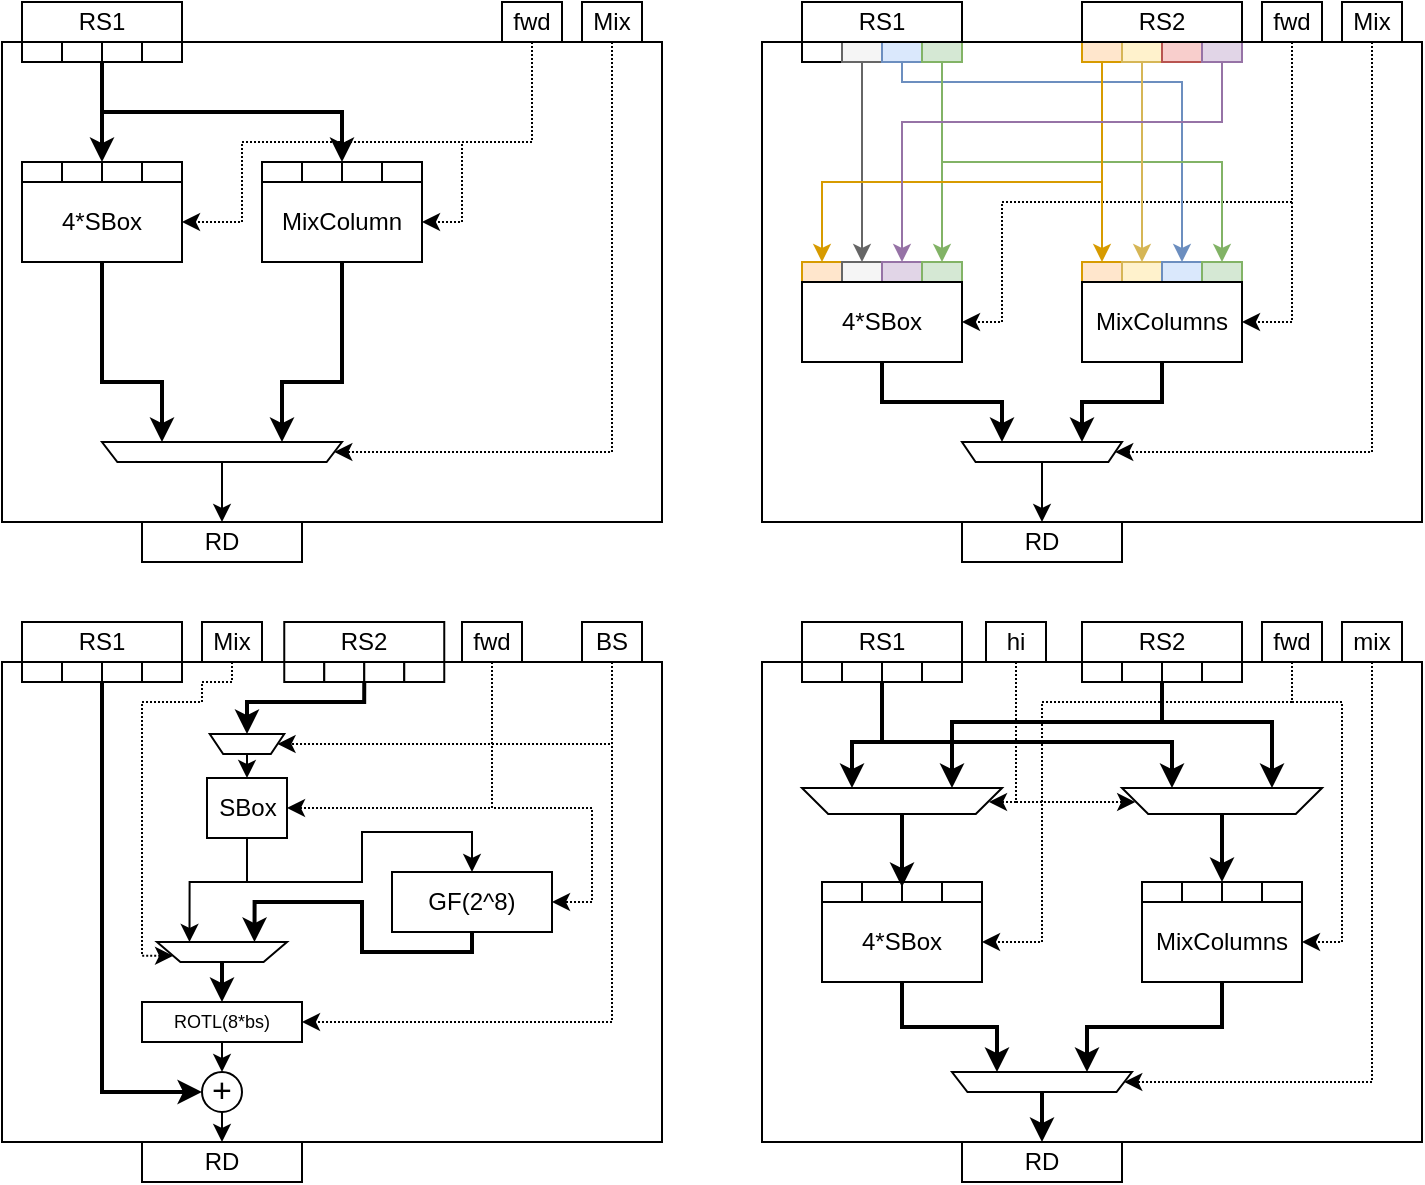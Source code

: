 <mxfile version="12.9.3" type="device"><diagram id="2LOwn9_GwKUbfvFdZo_f" name="Page-1"><mxGraphModel dx="1422" dy="852" grid="1" gridSize="10" guides="1" tooltips="1" connect="1" arrows="1" fold="1" page="1" pageScale="1" pageWidth="827" pageHeight="1169" math="0" shadow="0"><root><mxCell id="0"/><mxCell id="1" parent="0"/><mxCell id="owkgj-KpucpVlbqCWbQm-33" value="" style="rounded=0;whiteSpace=wrap;html=1;" parent="1" vertex="1"><mxGeometry x="400" y="30" width="330" height="240" as="geometry"/></mxCell><mxCell id="owkgj-KpucpVlbqCWbQm-1" value="" style="rounded=0;whiteSpace=wrap;html=1;" parent="1" vertex="1"><mxGeometry x="20" y="30" width="330" height="240" as="geometry"/></mxCell><mxCell id="owkgj-KpucpVlbqCWbQm-2" value="RS1" style="rounded=0;whiteSpace=wrap;html=1;" parent="1" vertex="1"><mxGeometry x="30" y="10" width="80" height="20" as="geometry"/></mxCell><mxCell id="owkgj-KpucpVlbqCWbQm-8" style="edgeStyle=orthogonalEdgeStyle;rounded=0;orthogonalLoop=1;jettySize=auto;html=1;exitX=0.5;exitY=1;exitDx=0;exitDy=0;entryX=1;entryY=0.5;entryDx=0;entryDy=0;dashed=1;dashPattern=1 1;" parent="1" source="owkgj-KpucpVlbqCWbQm-4" target="owkgj-KpucpVlbqCWbQm-6" edge="1"><mxGeometry relative="1" as="geometry"><Array as="points"><mxPoint x="285" y="80"/><mxPoint x="140" y="80"/><mxPoint x="140" y="120"/></Array></mxGeometry></mxCell><mxCell id="owkgj-KpucpVlbqCWbQm-9" style="edgeStyle=orthogonalEdgeStyle;rounded=0;orthogonalLoop=1;jettySize=auto;html=1;exitX=0.5;exitY=1;exitDx=0;exitDy=0;entryX=1;entryY=0.5;entryDx=0;entryDy=0;dashed=1;dashPattern=1 1;" parent="1" source="owkgj-KpucpVlbqCWbQm-4" target="owkgj-KpucpVlbqCWbQm-7" edge="1"><mxGeometry relative="1" as="geometry"><Array as="points"><mxPoint x="285" y="80"/><mxPoint x="250" y="80"/><mxPoint x="250" y="120"/></Array></mxGeometry></mxCell><mxCell id="owkgj-KpucpVlbqCWbQm-4" value="fwd" style="rounded=0;whiteSpace=wrap;html=1;" parent="1" vertex="1"><mxGeometry x="270" y="10" width="30" height="20" as="geometry"/></mxCell><mxCell id="owkgj-KpucpVlbqCWbQm-17" style="edgeStyle=orthogonalEdgeStyle;rounded=0;orthogonalLoop=1;jettySize=auto;html=1;exitX=0.5;exitY=1;exitDx=0;exitDy=0;entryX=0;entryY=0.5;entryDx=0;entryDy=0;dashed=1;dashPattern=1 1;" parent="1" source="owkgj-KpucpVlbqCWbQm-5" target="owkgj-KpucpVlbqCWbQm-12" edge="1"><mxGeometry relative="1" as="geometry"><Array as="points"><mxPoint x="325" y="235"/></Array></mxGeometry></mxCell><mxCell id="owkgj-KpucpVlbqCWbQm-5" value="Mix" style="rounded=0;whiteSpace=wrap;html=1;" parent="1" vertex="1"><mxGeometry x="310" y="10" width="30" height="20" as="geometry"/></mxCell><mxCell id="owkgj-KpucpVlbqCWbQm-15" style="edgeStyle=orthogonalEdgeStyle;rounded=0;orthogonalLoop=1;jettySize=auto;html=1;exitX=0.5;exitY=1;exitDx=0;exitDy=0;entryX=0.75;entryY=1;entryDx=0;entryDy=0;strokeWidth=2;" parent="1" source="owkgj-KpucpVlbqCWbQm-6" target="owkgj-KpucpVlbqCWbQm-12" edge="1"><mxGeometry relative="1" as="geometry"><Array as="points"><mxPoint x="70" y="200"/><mxPoint x="100" y="200"/></Array></mxGeometry></mxCell><mxCell id="owkgj-KpucpVlbqCWbQm-6" value="4*SBox" style="rounded=0;whiteSpace=wrap;html=1;" parent="1" vertex="1"><mxGeometry x="30" y="100" width="80" height="40" as="geometry"/></mxCell><mxCell id="owkgj-KpucpVlbqCWbQm-16" style="edgeStyle=orthogonalEdgeStyle;rounded=0;orthogonalLoop=1;jettySize=auto;html=1;exitX=0.5;exitY=1;exitDx=0;exitDy=0;entryX=0.25;entryY=1;entryDx=0;entryDy=0;strokeWidth=2;" parent="1" source="owkgj-KpucpVlbqCWbQm-7" target="owkgj-KpucpVlbqCWbQm-12" edge="1"><mxGeometry relative="1" as="geometry"><Array as="points"><mxPoint x="190" y="200"/><mxPoint x="160" y="200"/></Array></mxGeometry></mxCell><mxCell id="owkgj-KpucpVlbqCWbQm-7" value="MixColumn" style="rounded=0;whiteSpace=wrap;html=1;" parent="1" vertex="1"><mxGeometry x="150" y="100" width="80" height="40" as="geometry"/></mxCell><mxCell id="owkgj-KpucpVlbqCWbQm-14" style="edgeStyle=orthogonalEdgeStyle;rounded=0;orthogonalLoop=1;jettySize=auto;html=1;exitX=0.5;exitY=0;exitDx=0;exitDy=0;entryX=0.5;entryY=0;entryDx=0;entryDy=0;" parent="1" source="owkgj-KpucpVlbqCWbQm-12" target="owkgj-KpucpVlbqCWbQm-13" edge="1"><mxGeometry relative="1" as="geometry"/></mxCell><mxCell id="owkgj-KpucpVlbqCWbQm-12" value="" style="shape=trapezoid;perimeter=trapezoidPerimeter;whiteSpace=wrap;html=1;rotation=-180;size=0.064;" parent="1" vertex="1"><mxGeometry x="70" y="230" width="120" height="10" as="geometry"/></mxCell><mxCell id="owkgj-KpucpVlbqCWbQm-13" value="RD" style="rounded=0;whiteSpace=wrap;html=1;" parent="1" vertex="1"><mxGeometry x="90" y="270" width="80" height="20" as="geometry"/></mxCell><mxCell id="owkgj-KpucpVlbqCWbQm-119" style="edgeStyle=orthogonalEdgeStyle;rounded=0;orthogonalLoop=1;jettySize=auto;html=1;exitX=0.5;exitY=1;exitDx=0;exitDy=0;entryX=1;entryY=0.5;entryDx=0;entryDy=0;dashed=1;dashPattern=1 1;" parent="1" source="owkgj-KpucpVlbqCWbQm-40" target="owkgj-KpucpVlbqCWbQm-118" edge="1"><mxGeometry relative="1" as="geometry"><Array as="points"><mxPoint x="665" y="110"/><mxPoint x="520" y="110"/><mxPoint x="520" y="170"/></Array></mxGeometry></mxCell><mxCell id="owkgj-KpucpVlbqCWbQm-134" style="edgeStyle=orthogonalEdgeStyle;rounded=0;orthogonalLoop=1;jettySize=auto;html=1;exitX=0.5;exitY=1;exitDx=0;exitDy=0;entryX=1;entryY=0.5;entryDx=0;entryDy=0;dashed=1;dashPattern=1 1;" parent="1" source="owkgj-KpucpVlbqCWbQm-40" target="owkgj-KpucpVlbqCWbQm-133" edge="1"><mxGeometry relative="1" as="geometry"/></mxCell><mxCell id="owkgj-KpucpVlbqCWbQm-40" value="fwd" style="rounded=0;whiteSpace=wrap;html=1;" parent="1" vertex="1"><mxGeometry x="650" y="10" width="30" height="20" as="geometry"/></mxCell><mxCell id="owkgj-KpucpVlbqCWbQm-122" style="edgeStyle=orthogonalEdgeStyle;rounded=0;orthogonalLoop=1;jettySize=auto;html=1;exitX=0.5;exitY=1;exitDx=0;exitDy=0;entryX=0;entryY=0.5;entryDx=0;entryDy=0;dashed=1;dashPattern=1 1;" parent="1" source="owkgj-KpucpVlbqCWbQm-42" target="owkgj-KpucpVlbqCWbQm-104" edge="1"><mxGeometry relative="1" as="geometry"><Array as="points"><mxPoint x="705" y="235"/></Array></mxGeometry></mxCell><mxCell id="owkgj-KpucpVlbqCWbQm-42" value="Mix" style="rounded=0;whiteSpace=wrap;html=1;" parent="1" vertex="1"><mxGeometry x="690" y="10" width="30" height="20" as="geometry"/></mxCell><mxCell id="owkgj-KpucpVlbqCWbQm-50" value="" style="rounded=0;whiteSpace=wrap;html=1;" parent="1" vertex="1"><mxGeometry x="420" y="30" width="20" height="10" as="geometry"/></mxCell><mxCell id="owkgj-KpucpVlbqCWbQm-82" style="edgeStyle=orthogonalEdgeStyle;rounded=0;orthogonalLoop=1;jettySize=auto;html=1;exitX=0.5;exitY=1;exitDx=0;exitDy=0;entryX=0.5;entryY=0;entryDx=0;entryDy=0;fillColor=#f5f5f5;strokeColor=#666666;" parent="1" source="owkgj-KpucpVlbqCWbQm-51" target="owkgj-KpucpVlbqCWbQm-59" edge="1"><mxGeometry relative="1" as="geometry"/></mxCell><mxCell id="owkgj-KpucpVlbqCWbQm-51" value="" style="rounded=0;whiteSpace=wrap;html=1;fillColor=#f5f5f5;strokeColor=#666666;fontColor=#333333;" parent="1" vertex="1"><mxGeometry x="440" y="30" width="20" height="10" as="geometry"/></mxCell><mxCell id="owkgj-KpucpVlbqCWbQm-86" style="edgeStyle=orthogonalEdgeStyle;rounded=0;orthogonalLoop=1;jettySize=auto;html=1;exitX=0.5;exitY=1;exitDx=0;exitDy=0;entryX=0.5;entryY=0;entryDx=0;entryDy=0;fillColor=#dae8fc;strokeColor=#6c8ebf;" parent="1" source="owkgj-KpucpVlbqCWbQm-52" target="owkgj-KpucpVlbqCWbQm-64" edge="1"><mxGeometry relative="1" as="geometry"><Array as="points"><mxPoint x="470" y="50"/><mxPoint x="610" y="50"/></Array></mxGeometry></mxCell><mxCell id="owkgj-KpucpVlbqCWbQm-52" value="" style="rounded=0;whiteSpace=wrap;html=1;fillColor=#dae8fc;strokeColor=#6c8ebf;" parent="1" vertex="1"><mxGeometry x="460" y="30" width="20" height="10" as="geometry"/></mxCell><mxCell id="owkgj-KpucpVlbqCWbQm-81" style="edgeStyle=orthogonalEdgeStyle;rounded=0;orthogonalLoop=1;jettySize=auto;html=1;exitX=0.5;exitY=1;exitDx=0;exitDy=0;entryX=0.5;entryY=0;entryDx=0;entryDy=0;fillColor=#d5e8d4;strokeColor=#82b366;" parent="1" source="owkgj-KpucpVlbqCWbQm-53" target="owkgj-KpucpVlbqCWbQm-61" edge="1"><mxGeometry relative="1" as="geometry"/></mxCell><mxCell id="owkgj-KpucpVlbqCWbQm-85" style="edgeStyle=orthogonalEdgeStyle;rounded=0;orthogonalLoop=1;jettySize=auto;html=1;exitX=0.5;exitY=1;exitDx=0;exitDy=0;entryX=0.5;entryY=0;entryDx=0;entryDy=0;fillColor=#d5e8d4;strokeColor=#82b366;" parent="1" source="owkgj-KpucpVlbqCWbQm-53" target="owkgj-KpucpVlbqCWbQm-65" edge="1"><mxGeometry relative="1" as="geometry"><Array as="points"><mxPoint x="490" y="90"/><mxPoint x="630" y="90"/></Array></mxGeometry></mxCell><mxCell id="owkgj-KpucpVlbqCWbQm-53" value="" style="rounded=0;whiteSpace=wrap;html=1;fillColor=#d5e8d4;strokeColor=#82b366;" parent="1" vertex="1"><mxGeometry x="480" y="30" width="20" height="10" as="geometry"/></mxCell><mxCell id="owkgj-KpucpVlbqCWbQm-84" style="edgeStyle=orthogonalEdgeStyle;rounded=0;orthogonalLoop=1;jettySize=auto;html=1;exitX=0.5;exitY=1;exitDx=0;exitDy=0;entryX=0.5;entryY=0;entryDx=0;entryDy=0;fillColor=#ffe6cc;strokeColor=#d79b00;" parent="1" source="owkgj-KpucpVlbqCWbQm-54" target="owkgj-KpucpVlbqCWbQm-58" edge="1"><mxGeometry relative="1" as="geometry"><Array as="points"><mxPoint x="570" y="100"/><mxPoint x="430" y="100"/></Array></mxGeometry></mxCell><mxCell id="owkgj-KpucpVlbqCWbQm-88" style="edgeStyle=orthogonalEdgeStyle;rounded=0;orthogonalLoop=1;jettySize=auto;html=1;exitX=0.5;exitY=1;exitDx=0;exitDy=0;entryX=0.5;entryY=0;entryDx=0;entryDy=0;fillColor=#ffe6cc;strokeColor=#d79b00;" parent="1" source="owkgj-KpucpVlbqCWbQm-54" target="owkgj-KpucpVlbqCWbQm-62" edge="1"><mxGeometry relative="1" as="geometry"/></mxCell><mxCell id="owkgj-KpucpVlbqCWbQm-54" value="" style="rounded=0;whiteSpace=wrap;html=1;fillColor=#ffe6cc;strokeColor=#d79b00;" parent="1" vertex="1"><mxGeometry x="560" y="30" width="20" height="10" as="geometry"/></mxCell><mxCell id="owkgj-KpucpVlbqCWbQm-87" style="edgeStyle=orthogonalEdgeStyle;rounded=0;orthogonalLoop=1;jettySize=auto;html=1;exitX=0.5;exitY=1;exitDx=0;exitDy=0;entryX=0.5;entryY=0;entryDx=0;entryDy=0;fillColor=#fff2cc;strokeColor=#d6b656;" parent="1" source="owkgj-KpucpVlbqCWbQm-55" target="owkgj-KpucpVlbqCWbQm-63" edge="1"><mxGeometry relative="1" as="geometry"/></mxCell><mxCell id="owkgj-KpucpVlbqCWbQm-55" value="" style="rounded=0;whiteSpace=wrap;html=1;fillColor=#fff2cc;strokeColor=#d6b656;" parent="1" vertex="1"><mxGeometry x="580" y="30" width="20" height="10" as="geometry"/></mxCell><mxCell id="owkgj-KpucpVlbqCWbQm-56" value="" style="rounded=0;whiteSpace=wrap;html=1;fillColor=#f8cecc;strokeColor=#b85450;" parent="1" vertex="1"><mxGeometry x="600" y="30" width="20" height="10" as="geometry"/></mxCell><mxCell id="owkgj-KpucpVlbqCWbQm-83" style="edgeStyle=orthogonalEdgeStyle;rounded=0;orthogonalLoop=1;jettySize=auto;html=1;exitX=0.5;exitY=1;exitDx=0;exitDy=0;entryX=0.5;entryY=0;entryDx=0;entryDy=0;fillColor=#e1d5e7;strokeColor=#9673a6;" parent="1" source="owkgj-KpucpVlbqCWbQm-57" target="owkgj-KpucpVlbqCWbQm-60" edge="1"><mxGeometry relative="1" as="geometry"><Array as="points"><mxPoint x="630" y="70"/><mxPoint x="470" y="70"/></Array></mxGeometry></mxCell><mxCell id="owkgj-KpucpVlbqCWbQm-57" value="" style="rounded=0;whiteSpace=wrap;html=1;fillColor=#e1d5e7;strokeColor=#9673a6;" parent="1" vertex="1"><mxGeometry x="620" y="30" width="20" height="10" as="geometry"/></mxCell><mxCell id="owkgj-KpucpVlbqCWbQm-58" value="" style="rounded=0;whiteSpace=wrap;html=1;fillColor=#ffe6cc;strokeColor=#d79b00;" parent="1" vertex="1"><mxGeometry x="420" y="140" width="20" height="10" as="geometry"/></mxCell><mxCell id="owkgj-KpucpVlbqCWbQm-59" value="" style="rounded=0;whiteSpace=wrap;html=1;fillColor=#f5f5f5;strokeColor=#666666;fontColor=#333333;" parent="1" vertex="1"><mxGeometry x="440" y="140" width="20" height="10" as="geometry"/></mxCell><mxCell id="owkgj-KpucpVlbqCWbQm-60" value="" style="rounded=0;whiteSpace=wrap;html=1;fillColor=#e1d5e7;strokeColor=#9673a6;" parent="1" vertex="1"><mxGeometry x="460" y="140" width="20" height="10" as="geometry"/></mxCell><mxCell id="owkgj-KpucpVlbqCWbQm-61" value="" style="rounded=0;whiteSpace=wrap;html=1;fillColor=#d5e8d4;strokeColor=#82b366;" parent="1" vertex="1"><mxGeometry x="480" y="140" width="20" height="10" as="geometry"/></mxCell><mxCell id="owkgj-KpucpVlbqCWbQm-62" value="" style="rounded=0;whiteSpace=wrap;html=1;fillColor=#ffe6cc;strokeColor=#d79b00;" parent="1" vertex="1"><mxGeometry x="560" y="140" width="20" height="10" as="geometry"/></mxCell><mxCell id="owkgj-KpucpVlbqCWbQm-63" value="" style="rounded=0;whiteSpace=wrap;html=1;fillColor=#fff2cc;strokeColor=#d6b656;" parent="1" vertex="1"><mxGeometry x="580" y="140" width="20" height="10" as="geometry"/></mxCell><mxCell id="owkgj-KpucpVlbqCWbQm-64" value="" style="rounded=0;whiteSpace=wrap;html=1;fillColor=#dae8fc;strokeColor=#6c8ebf;" parent="1" vertex="1"><mxGeometry x="600" y="140" width="20" height="10" as="geometry"/></mxCell><mxCell id="owkgj-KpucpVlbqCWbQm-65" value="" style="rounded=0;whiteSpace=wrap;html=1;fillColor=#d5e8d4;strokeColor=#82b366;" parent="1" vertex="1"><mxGeometry x="620" y="140" width="20" height="10" as="geometry"/></mxCell><mxCell id="owkgj-KpucpVlbqCWbQm-91" value="" style="rounded=0;whiteSpace=wrap;html=1;" parent="1" vertex="1"><mxGeometry x="420" y="150" width="20" height="20" as="geometry"/></mxCell><mxCell id="owkgj-KpucpVlbqCWbQm-92" value="" style="rounded=0;whiteSpace=wrap;html=1;" parent="1" vertex="1"><mxGeometry x="440" y="150" width="20" height="20" as="geometry"/></mxCell><mxCell id="owkgj-KpucpVlbqCWbQm-93" value="" style="rounded=0;whiteSpace=wrap;html=1;" parent="1" vertex="1"><mxGeometry x="460" y="150" width="20" height="20" as="geometry"/></mxCell><mxCell id="owkgj-KpucpVlbqCWbQm-94" value="" style="rounded=0;whiteSpace=wrap;html=1;" parent="1" vertex="1"><mxGeometry x="480" y="150" width="20" height="20" as="geometry"/></mxCell><mxCell id="owkgj-KpucpVlbqCWbQm-95" value="" style="rounded=0;whiteSpace=wrap;html=1;" parent="1" vertex="1"><mxGeometry x="420" y="170" width="20" height="20" as="geometry"/></mxCell><mxCell id="owkgj-KpucpVlbqCWbQm-96" value="" style="rounded=0;whiteSpace=wrap;html=1;" parent="1" vertex="1"><mxGeometry x="440" y="170" width="20" height="20" as="geometry"/></mxCell><mxCell id="owkgj-KpucpVlbqCWbQm-97" value="" style="rounded=0;whiteSpace=wrap;html=1;" parent="1" vertex="1"><mxGeometry x="460" y="170" width="20" height="20" as="geometry"/></mxCell><mxCell id="owkgj-KpucpVlbqCWbQm-98" value="" style="rounded=0;whiteSpace=wrap;html=1;" parent="1" vertex="1"><mxGeometry x="480" y="170" width="20" height="20" as="geometry"/></mxCell><mxCell id="owkgj-KpucpVlbqCWbQm-121" style="edgeStyle=orthogonalEdgeStyle;rounded=0;orthogonalLoop=1;jettySize=auto;html=1;exitX=0.5;exitY=0;exitDx=0;exitDy=0;entryX=0.5;entryY=0;entryDx=0;entryDy=0;" parent="1" source="owkgj-KpucpVlbqCWbQm-104" target="owkgj-KpucpVlbqCWbQm-143" edge="1"><mxGeometry relative="1" as="geometry"><mxPoint x="540" y="260" as="targetPoint"/></mxGeometry></mxCell><mxCell id="owkgj-KpucpVlbqCWbQm-104" value="" style="shape=trapezoid;perimeter=trapezoidPerimeter;whiteSpace=wrap;html=1;rotation=-180;size=0.085;" parent="1" vertex="1"><mxGeometry x="500" y="230" width="80" height="10" as="geometry"/></mxCell><mxCell id="owkgj-KpucpVlbqCWbQm-123" style="edgeStyle=orthogonalEdgeStyle;rounded=0;orthogonalLoop=1;jettySize=auto;html=1;exitX=0.5;exitY=1;exitDx=0;exitDy=0;entryX=0.75;entryY=1;entryDx=0;entryDy=0;strokeWidth=2;" parent="1" source="owkgj-KpucpVlbqCWbQm-118" target="owkgj-KpucpVlbqCWbQm-104" edge="1"><mxGeometry relative="1" as="geometry"/></mxCell><mxCell id="owkgj-KpucpVlbqCWbQm-118" value="4*SBox" style="rounded=0;whiteSpace=wrap;html=1;" parent="1" vertex="1"><mxGeometry x="420" y="150" width="80" height="40" as="geometry"/></mxCell><mxCell id="owkgj-KpucpVlbqCWbQm-125" value="" style="rounded=0;whiteSpace=wrap;html=1;" parent="1" vertex="1"><mxGeometry x="560" y="150" width="20" height="20" as="geometry"/></mxCell><mxCell id="owkgj-KpucpVlbqCWbQm-126" value="" style="rounded=0;whiteSpace=wrap;html=1;" parent="1" vertex="1"><mxGeometry x="580" y="150" width="20" height="20" as="geometry"/></mxCell><mxCell id="owkgj-KpucpVlbqCWbQm-127" value="" style="rounded=0;whiteSpace=wrap;html=1;" parent="1" vertex="1"><mxGeometry x="600" y="150" width="20" height="20" as="geometry"/></mxCell><mxCell id="owkgj-KpucpVlbqCWbQm-128" value="" style="rounded=0;whiteSpace=wrap;html=1;" parent="1" vertex="1"><mxGeometry x="620" y="150" width="20" height="20" as="geometry"/></mxCell><mxCell id="owkgj-KpucpVlbqCWbQm-129" value="" style="rounded=0;whiteSpace=wrap;html=1;" parent="1" vertex="1"><mxGeometry x="560" y="170" width="20" height="20" as="geometry"/></mxCell><mxCell id="owkgj-KpucpVlbqCWbQm-130" value="" style="rounded=0;whiteSpace=wrap;html=1;" parent="1" vertex="1"><mxGeometry x="580" y="170" width="20" height="20" as="geometry"/></mxCell><mxCell id="owkgj-KpucpVlbqCWbQm-131" value="" style="rounded=0;whiteSpace=wrap;html=1;" parent="1" vertex="1"><mxGeometry x="600" y="170" width="20" height="20" as="geometry"/></mxCell><mxCell id="owkgj-KpucpVlbqCWbQm-132" value="" style="rounded=0;whiteSpace=wrap;html=1;" parent="1" vertex="1"><mxGeometry x="620" y="170" width="20" height="20" as="geometry"/></mxCell><mxCell id="owkgj-KpucpVlbqCWbQm-135" style="edgeStyle=orthogonalEdgeStyle;rounded=0;orthogonalLoop=1;jettySize=auto;html=1;exitX=0.5;exitY=1;exitDx=0;exitDy=0;entryX=0.25;entryY=1;entryDx=0;entryDy=0;strokeWidth=2;" parent="1" source="owkgj-KpucpVlbqCWbQm-133" target="owkgj-KpucpVlbqCWbQm-104" edge="1"><mxGeometry relative="1" as="geometry"/></mxCell><mxCell id="owkgj-KpucpVlbqCWbQm-133" value="MixColumns" style="rounded=0;whiteSpace=wrap;html=1;" parent="1" vertex="1"><mxGeometry x="560" y="150" width="80" height="40" as="geometry"/></mxCell><mxCell id="owkgj-KpucpVlbqCWbQm-141" value="RS1" style="rounded=0;whiteSpace=wrap;html=1;" parent="1" vertex="1"><mxGeometry x="420" y="10" width="80" height="20" as="geometry"/></mxCell><mxCell id="owkgj-KpucpVlbqCWbQm-142" value="RS2" style="rounded=0;whiteSpace=wrap;html=1;" parent="1" vertex="1"><mxGeometry x="560" y="10" width="80" height="20" as="geometry"/></mxCell><mxCell id="owkgj-KpucpVlbqCWbQm-143" value="RD" style="rounded=0;whiteSpace=wrap;html=1;" parent="1" vertex="1"><mxGeometry x="500" y="270" width="80" height="20" as="geometry"/></mxCell><mxCell id="owkgj-KpucpVlbqCWbQm-144" value="" style="rounded=0;whiteSpace=wrap;html=1;" parent="1" vertex="1"><mxGeometry x="20" y="340" width="330" height="240" as="geometry"/></mxCell><mxCell id="owkgj-KpucpVlbqCWbQm-218" style="edgeStyle=orthogonalEdgeStyle;rounded=0;orthogonalLoop=1;jettySize=auto;html=1;entryX=0;entryY=0.5;entryDx=0;entryDy=0;fontSize=9;strokeWidth=2;exitX=1;exitY=1;exitDx=0;exitDy=0;" parent="1" source="-8BUWmBKO3HcXDm1UQEr-24" target="owkgj-KpucpVlbqCWbQm-216" edge="1"><mxGeometry relative="1" as="geometry"><mxPoint x="-50" y="360" as="sourcePoint"/></mxGeometry></mxCell><mxCell id="owkgj-KpucpVlbqCWbQm-147" value="RS1" style="rounded=0;whiteSpace=wrap;html=1;" parent="1" vertex="1"><mxGeometry x="30" y="320" width="80" height="20" as="geometry"/></mxCell><mxCell id="owkgj-KpucpVlbqCWbQm-251" style="edgeStyle=orthogonalEdgeStyle;rounded=0;orthogonalLoop=1;jettySize=auto;html=1;entryX=0.5;entryY=1;entryDx=0;entryDy=0;strokeWidth=2;fontSize=9;exitX=0;exitY=1;exitDx=0;exitDy=0;" parent="1" source="-8BUWmBKO3HcXDm1UQEr-29" target="owkgj-KpucpVlbqCWbQm-243" edge="1"><mxGeometry relative="1" as="geometry"><Array as="points"><mxPoint x="201" y="360"/><mxPoint x="143" y="360"/></Array><mxPoint x="340" y="290" as="sourcePoint"/></mxGeometry></mxCell><mxCell id="owkgj-KpucpVlbqCWbQm-148" value="RS2" style="rounded=0;whiteSpace=wrap;html=1;" parent="1" vertex="1"><mxGeometry x="161.13" y="320" width="80" height="20" as="geometry"/></mxCell><mxCell id="owkgj-KpucpVlbqCWbQm-222" style="edgeStyle=orthogonalEdgeStyle;rounded=0;orthogonalLoop=1;jettySize=auto;html=1;exitX=0.5;exitY=1;exitDx=0;exitDy=0;entryX=1;entryY=0.5;entryDx=0;entryDy=0;fontSize=9;dashed=1;dashPattern=1 1;" parent="1" source="owkgj-KpucpVlbqCWbQm-151" target="owkgj-KpucpVlbqCWbQm-170" edge="1"><mxGeometry relative="1" as="geometry"><Array as="points"><mxPoint x="265" y="413"/></Array></mxGeometry></mxCell><mxCell id="owkgj-KpucpVlbqCWbQm-255" style="edgeStyle=orthogonalEdgeStyle;rounded=0;orthogonalLoop=1;jettySize=auto;html=1;exitX=0.5;exitY=1;exitDx=0;exitDy=0;entryX=1;entryY=0.5;entryDx=0;entryDy=0;strokeWidth=1;fontSize=9;dashed=1;dashPattern=1 1;" parent="1" source="owkgj-KpucpVlbqCWbQm-151" target="owkgj-KpucpVlbqCWbQm-254" edge="1"><mxGeometry relative="1" as="geometry"><Array as="points"><mxPoint x="265" y="413"/><mxPoint x="315" y="413"/><mxPoint x="315" y="460"/></Array></mxGeometry></mxCell><mxCell id="owkgj-KpucpVlbqCWbQm-151" value="fwd" style="rounded=0;whiteSpace=wrap;html=1;" parent="1" vertex="1"><mxGeometry x="250" y="320" width="30" height="20" as="geometry"/></mxCell><mxCell id="owkgj-KpucpVlbqCWbQm-225" style="edgeStyle=orthogonalEdgeStyle;rounded=0;orthogonalLoop=1;jettySize=auto;html=1;exitX=0.5;exitY=1;exitDx=0;exitDy=0;entryX=1;entryY=0.25;entryDx=0;entryDy=0;fontSize=9;dashed=1;dashPattern=1 1;" parent="1" source="owkgj-KpucpVlbqCWbQm-153" target="owkgj-KpucpVlbqCWbQm-209" edge="1"><mxGeometry relative="1" as="geometry"><Array as="points"><mxPoint x="135" y="350"/><mxPoint x="120" y="350"/><mxPoint x="120" y="360"/><mxPoint x="90" y="360"/><mxPoint x="90" y="487"/></Array></mxGeometry></mxCell><mxCell id="owkgj-KpucpVlbqCWbQm-153" value="Mix" style="rounded=0;whiteSpace=wrap;html=1;" parent="1" vertex="1"><mxGeometry x="120" y="320" width="30" height="20" as="geometry"/></mxCell><mxCell id="owkgj-KpucpVlbqCWbQm-160" value="RD" style="rounded=0;whiteSpace=wrap;html=1;" parent="1" vertex="1"><mxGeometry x="90" y="580" width="80" height="20" as="geometry"/></mxCell><mxCell id="owkgj-KpucpVlbqCWbQm-226" style="edgeStyle=orthogonalEdgeStyle;rounded=0;orthogonalLoop=1;jettySize=auto;html=1;exitX=0.5;exitY=1;exitDx=0;exitDy=0;entryX=1;entryY=0.5;entryDx=0;entryDy=0;fontSize=9;strokeWidth=1;dashed=1;dashPattern=1 1;" parent="1" source="owkgj-KpucpVlbqCWbQm-161" target="owkgj-KpucpVlbqCWbQm-198" edge="1"><mxGeometry relative="1" as="geometry"><Array as="points"><mxPoint x="325" y="520"/></Array></mxGeometry></mxCell><mxCell id="owkgj-KpucpVlbqCWbQm-250" style="edgeStyle=orthogonalEdgeStyle;rounded=0;orthogonalLoop=1;jettySize=auto;html=1;exitX=0.5;exitY=1;exitDx=0;exitDy=0;entryX=0;entryY=0.5;entryDx=0;entryDy=0;strokeWidth=1;fontSize=9;dashed=1;dashPattern=1 1;" parent="1" source="owkgj-KpucpVlbqCWbQm-161" target="owkgj-KpucpVlbqCWbQm-243" edge="1"><mxGeometry relative="1" as="geometry"><Array as="points"><mxPoint x="325" y="381"/></Array></mxGeometry></mxCell><mxCell id="owkgj-KpucpVlbqCWbQm-161" value="BS" style="rounded=0;whiteSpace=wrap;html=1;" parent="1" vertex="1"><mxGeometry x="310" y="320" width="30" height="20" as="geometry"/></mxCell><mxCell id="Vl37CQEadMvy4nWevLnO-6" style="edgeStyle=orthogonalEdgeStyle;rounded=0;orthogonalLoop=1;jettySize=auto;html=1;exitX=0.5;exitY=1;exitDx=0;exitDy=0;entryX=0.75;entryY=1;entryDx=0;entryDy=0;strokeWidth=1;" parent="1" source="owkgj-KpucpVlbqCWbQm-170" target="owkgj-KpucpVlbqCWbQm-209" edge="1"><mxGeometry relative="1" as="geometry"><Array as="points"><mxPoint x="143" y="450"/><mxPoint x="114" y="450"/></Array></mxGeometry></mxCell><mxCell id="Vl37CQEadMvy4nWevLnO-7" style="edgeStyle=orthogonalEdgeStyle;rounded=0;orthogonalLoop=1;jettySize=auto;html=1;exitX=0.5;exitY=1;exitDx=0;exitDy=0;entryX=0.5;entryY=0;entryDx=0;entryDy=0;strokeWidth=1;" parent="1" source="owkgj-KpucpVlbqCWbQm-170" target="owkgj-KpucpVlbqCWbQm-254" edge="1"><mxGeometry relative="1" as="geometry"><Array as="points"><mxPoint x="143" y="450"/><mxPoint x="200" y="450"/><mxPoint x="200" y="425"/><mxPoint x="255" y="425"/></Array></mxGeometry></mxCell><mxCell id="owkgj-KpucpVlbqCWbQm-170" value="SBox" style="rounded=0;whiteSpace=wrap;html=1;" parent="1" vertex="1"><mxGeometry x="122.5" y="398" width="40" height="30" as="geometry"/></mxCell><mxCell id="owkgj-KpucpVlbqCWbQm-217" style="edgeStyle=orthogonalEdgeStyle;rounded=0;orthogonalLoop=1;jettySize=auto;html=1;exitX=0.5;exitY=1;exitDx=0;exitDy=0;entryX=0.5;entryY=0;entryDx=0;entryDy=0;fontSize=9;" parent="1" source="owkgj-KpucpVlbqCWbQm-198" target="owkgj-KpucpVlbqCWbQm-216" edge="1"><mxGeometry relative="1" as="geometry"/></mxCell><mxCell id="owkgj-KpucpVlbqCWbQm-198" value="ROTL(8*bs)" style="rounded=0;whiteSpace=wrap;html=1;fontSize=9;" parent="1" vertex="1"><mxGeometry x="90" y="510" width="80" height="20" as="geometry"/></mxCell><mxCell id="owkgj-KpucpVlbqCWbQm-211" style="edgeStyle=orthogonalEdgeStyle;rounded=0;orthogonalLoop=1;jettySize=auto;html=1;exitX=0.5;exitY=0;exitDx=0;exitDy=0;entryX=0.5;entryY=0;entryDx=0;entryDy=0;fontSize=9;strokeWidth=2;" parent="1" source="owkgj-KpucpVlbqCWbQm-209" target="owkgj-KpucpVlbqCWbQm-198" edge="1"><mxGeometry relative="1" as="geometry"/></mxCell><mxCell id="owkgj-KpucpVlbqCWbQm-209" value="" style="shape=trapezoid;perimeter=trapezoidPerimeter;whiteSpace=wrap;html=1;fontSize=9;rotation=-180;size=0.18;" parent="1" vertex="1"><mxGeometry x="97.5" y="480" width="65" height="10" as="geometry"/></mxCell><mxCell id="owkgj-KpucpVlbqCWbQm-220" style="edgeStyle=orthogonalEdgeStyle;rounded=0;orthogonalLoop=1;jettySize=auto;html=1;exitX=0.5;exitY=1;exitDx=0;exitDy=0;entryX=0.5;entryY=0;entryDx=0;entryDy=0;fontSize=9;" parent="1" source="owkgj-KpucpVlbqCWbQm-216" target="owkgj-KpucpVlbqCWbQm-160" edge="1"><mxGeometry relative="1" as="geometry"/></mxCell><mxCell id="owkgj-KpucpVlbqCWbQm-216" value="&lt;font style=&quot;font-size: 17px&quot;&gt;+&lt;/font&gt;" style="ellipse;whiteSpace=wrap;html=1;aspect=fixed;fontSize=9;" parent="1" vertex="1"><mxGeometry x="120" y="545" width="20" height="20" as="geometry"/></mxCell><mxCell id="owkgj-KpucpVlbqCWbQm-249" style="edgeStyle=orthogonalEdgeStyle;rounded=0;orthogonalLoop=1;jettySize=auto;html=1;exitX=0.5;exitY=0;exitDx=0;exitDy=0;entryX=0.5;entryY=0;entryDx=0;entryDy=0;strokeWidth=1;fontSize=9;" parent="1" source="owkgj-KpucpVlbqCWbQm-243" target="owkgj-KpucpVlbqCWbQm-170" edge="1"><mxGeometry relative="1" as="geometry"/></mxCell><mxCell id="owkgj-KpucpVlbqCWbQm-243" value="" style="shape=trapezoid;perimeter=trapezoidPerimeter;whiteSpace=wrap;html=1;fontSize=9;rotation=-180;size=0.18;" parent="1" vertex="1"><mxGeometry x="123.88" y="376" width="37.25" height="10" as="geometry"/></mxCell><mxCell id="owkgj-KpucpVlbqCWbQm-257" style="edgeStyle=orthogonalEdgeStyle;rounded=0;orthogonalLoop=1;jettySize=auto;html=1;exitX=0.5;exitY=1;exitDx=0;exitDy=0;entryX=0.25;entryY=1;entryDx=0;entryDy=0;strokeWidth=2;fontSize=9;" parent="1" source="owkgj-KpucpVlbqCWbQm-254" target="owkgj-KpucpVlbqCWbQm-209" edge="1"><mxGeometry relative="1" as="geometry"><Array as="points"><mxPoint x="255" y="485"/><mxPoint x="200" y="485"/><mxPoint x="200" y="460"/><mxPoint x="146" y="460"/></Array></mxGeometry></mxCell><mxCell id="owkgj-KpucpVlbqCWbQm-254" value="GF(2^8)" style="rounded=0;whiteSpace=wrap;html=1;" parent="1" vertex="1"><mxGeometry x="215" y="445" width="80" height="30" as="geometry"/></mxCell><mxCell id="owkgj-KpucpVlbqCWbQm-258" value="" style="rounded=0;whiteSpace=wrap;html=1;" parent="1" vertex="1"><mxGeometry x="400" y="340" width="330" height="240" as="geometry"/></mxCell><mxCell id="-8BUWmBKO3HcXDm1UQEr-35" style="edgeStyle=orthogonalEdgeStyle;rounded=0;orthogonalLoop=1;jettySize=auto;html=1;exitX=0.5;exitY=1;exitDx=0;exitDy=0;entryX=1;entryY=0.5;entryDx=0;entryDy=0;strokeWidth=1;dashed=1;dashPattern=1 1;" parent="1" source="owkgj-KpucpVlbqCWbQm-261" target="-8BUWmBKO3HcXDm1UQEr-40" edge="1"><mxGeometry relative="1" as="geometry"><mxPoint x="675.5" y="468.5" as="targetPoint"/><Array as="points"><mxPoint x="665" y="360"/><mxPoint x="690" y="360"/><mxPoint x="690" y="480"/></Array></mxGeometry></mxCell><mxCell id="-8BUWmBKO3HcXDm1UQEr-50" style="edgeStyle=orthogonalEdgeStyle;rounded=0;orthogonalLoop=1;jettySize=auto;html=1;exitX=0.5;exitY=1;exitDx=0;exitDy=0;entryX=1;entryY=0.5;entryDx=0;entryDy=0;strokeWidth=1;dashed=1;dashPattern=1 1;" parent="1" source="owkgj-KpucpVlbqCWbQm-261" target="-8BUWmBKO3HcXDm1UQEr-45" edge="1"><mxGeometry relative="1" as="geometry"><Array as="points"><mxPoint x="665" y="360"/><mxPoint x="540" y="360"/><mxPoint x="540" y="480"/></Array></mxGeometry></mxCell><mxCell id="owkgj-KpucpVlbqCWbQm-261" value="fwd" style="rounded=0;whiteSpace=wrap;html=1;" parent="1" vertex="1"><mxGeometry x="650" y="320" width="30" height="20" as="geometry"/></mxCell><mxCell id="Vl37CQEadMvy4nWevLnO-8" style="edgeStyle=orthogonalEdgeStyle;rounded=0;orthogonalLoop=1;jettySize=auto;html=1;exitX=0.5;exitY=1;exitDx=0;exitDy=0;entryX=0;entryY=0.5;entryDx=0;entryDy=0;strokeWidth=1;dashed=1;dashPattern=1 1;" parent="1" source="owkgj-KpucpVlbqCWbQm-263" target="-8BUWmBKO3HcXDm1UQEr-51" edge="1"><mxGeometry relative="1" as="geometry"><Array as="points"><mxPoint x="527" y="410"/><mxPoint x="514" y="410"/></Array></mxGeometry></mxCell><mxCell id="owkgj-KpucpVlbqCWbQm-263" value="hi" style="rounded=0;whiteSpace=wrap;html=1;" parent="1" vertex="1"><mxGeometry x="512" y="320" width="30" height="20" as="geometry"/></mxCell><mxCell id="owkgj-KpucpVlbqCWbQm-264" value="" style="rounded=0;whiteSpace=wrap;html=1;" parent="1" vertex="1"><mxGeometry x="420" y="340" width="20" height="10" as="geometry"/></mxCell><mxCell id="-8BUWmBKO3HcXDm1UQEr-56" style="edgeStyle=orthogonalEdgeStyle;rounded=0;orthogonalLoop=1;jettySize=auto;html=1;exitX=1;exitY=1;exitDx=0;exitDy=0;entryX=0.75;entryY=1;entryDx=0;entryDy=0;strokeWidth=2;" parent="1" source="owkgj-KpucpVlbqCWbQm-266" target="-8BUWmBKO3HcXDm1UQEr-51" edge="1"><mxGeometry relative="1" as="geometry"><Array as="points"><mxPoint x="460" y="380"/><mxPoint x="445" y="380"/></Array></mxGeometry></mxCell><mxCell id="owkgj-KpucpVlbqCWbQm-266" value="" style="rounded=0;whiteSpace=wrap;html=1;" parent="1" vertex="1"><mxGeometry x="440" y="340" width="20" height="10" as="geometry"/></mxCell><mxCell id="-8BUWmBKO3HcXDm1UQEr-59" style="edgeStyle=orthogonalEdgeStyle;rounded=0;orthogonalLoop=1;jettySize=auto;html=1;exitX=0;exitY=1;exitDx=0;exitDy=0;entryX=0.75;entryY=1;entryDx=0;entryDy=0;strokeWidth=2;" parent="1" source="owkgj-KpucpVlbqCWbQm-268" target="-8BUWmBKO3HcXDm1UQEr-53" edge="1"><mxGeometry relative="1" as="geometry"><Array as="points"><mxPoint x="460" y="380"/><mxPoint x="605" y="380"/></Array></mxGeometry></mxCell><mxCell id="owkgj-KpucpVlbqCWbQm-268" value="" style="rounded=0;whiteSpace=wrap;html=1;" parent="1" vertex="1"><mxGeometry x="460" y="340" width="20" height="10" as="geometry"/></mxCell><mxCell id="owkgj-KpucpVlbqCWbQm-271" value="" style="rounded=0;whiteSpace=wrap;html=1;" parent="1" vertex="1"><mxGeometry x="480" y="340" width="20" height="10" as="geometry"/></mxCell><mxCell id="owkgj-KpucpVlbqCWbQm-274" value="" style="rounded=0;whiteSpace=wrap;html=1;" parent="1" vertex="1"><mxGeometry x="560" y="340" width="20" height="10" as="geometry"/></mxCell><mxCell id="owkgj-KpucpVlbqCWbQm-276" value="" style="rounded=0;whiteSpace=wrap;html=1;" parent="1" vertex="1"><mxGeometry x="580" y="340" width="20" height="10" as="geometry"/></mxCell><mxCell id="-8BUWmBKO3HcXDm1UQEr-57" style="edgeStyle=orthogonalEdgeStyle;rounded=0;orthogonalLoop=1;jettySize=auto;html=1;exitX=0;exitY=1;exitDx=0;exitDy=0;entryX=0.25;entryY=1;entryDx=0;entryDy=0;strokeWidth=2;" parent="1" source="owkgj-KpucpVlbqCWbQm-277" target="-8BUWmBKO3HcXDm1UQEr-51" edge="1"><mxGeometry relative="1" as="geometry"><Array as="points"><mxPoint x="600" y="370"/><mxPoint x="495" y="370"/></Array></mxGeometry></mxCell><mxCell id="-8BUWmBKO3HcXDm1UQEr-58" style="edgeStyle=orthogonalEdgeStyle;rounded=0;orthogonalLoop=1;jettySize=auto;html=1;exitX=0;exitY=1;exitDx=0;exitDy=0;entryX=0.25;entryY=1;entryDx=0;entryDy=0;strokeWidth=2;" parent="1" source="owkgj-KpucpVlbqCWbQm-277" target="-8BUWmBKO3HcXDm1UQEr-53" edge="1"><mxGeometry relative="1" as="geometry"><Array as="points"><mxPoint x="600" y="370"/><mxPoint x="655" y="370"/></Array></mxGeometry></mxCell><mxCell id="owkgj-KpucpVlbqCWbQm-277" value="" style="rounded=0;whiteSpace=wrap;html=1;" parent="1" vertex="1"><mxGeometry x="600" y="340" width="20" height="10" as="geometry"/></mxCell><mxCell id="owkgj-KpucpVlbqCWbQm-279" value="" style="rounded=0;whiteSpace=wrap;html=1;" parent="1" vertex="1"><mxGeometry x="620" y="340" width="20" height="10" as="geometry"/></mxCell><mxCell id="owkgj-KpucpVlbqCWbQm-310" value="RS1" style="rounded=0;whiteSpace=wrap;html=1;" parent="1" vertex="1"><mxGeometry x="420" y="320" width="80" height="20" as="geometry"/></mxCell><mxCell id="owkgj-KpucpVlbqCWbQm-311" value="RS2" style="rounded=0;whiteSpace=wrap;html=1;" parent="1" vertex="1"><mxGeometry x="560" y="320" width="80" height="20" as="geometry"/></mxCell><mxCell id="owkgj-KpucpVlbqCWbQm-312" value="RD" style="rounded=0;whiteSpace=wrap;html=1;" parent="1" vertex="1"><mxGeometry x="500" y="580" width="80" height="20" as="geometry"/></mxCell><mxCell id="-8BUWmBKO3HcXDm1UQEr-1" value="" style="rounded=0;whiteSpace=wrap;html=1;" parent="1" vertex="1"><mxGeometry x="30" y="90" width="20" height="10" as="geometry"/></mxCell><mxCell id="-8BUWmBKO3HcXDm1UQEr-2" value="" style="rounded=0;whiteSpace=wrap;html=1;" parent="1" vertex="1"><mxGeometry x="50" y="90" width="20" height="10" as="geometry"/></mxCell><mxCell id="-8BUWmBKO3HcXDm1UQEr-3" value="" style="rounded=0;whiteSpace=wrap;html=1;" parent="1" vertex="1"><mxGeometry x="70" y="90" width="20" height="10" as="geometry"/></mxCell><mxCell id="-8BUWmBKO3HcXDm1UQEr-4" value="" style="rounded=0;whiteSpace=wrap;html=1;" parent="1" vertex="1"><mxGeometry x="90" y="90" width="20" height="10" as="geometry"/></mxCell><mxCell id="-8BUWmBKO3HcXDm1UQEr-9" value="" style="rounded=0;whiteSpace=wrap;html=1;" parent="1" vertex="1"><mxGeometry x="150" y="90" width="20" height="10" as="geometry"/></mxCell><mxCell id="-8BUWmBKO3HcXDm1UQEr-10" value="" style="rounded=0;whiteSpace=wrap;html=1;" parent="1" vertex="1"><mxGeometry x="170" y="90" width="20" height="10" as="geometry"/></mxCell><mxCell id="-8BUWmBKO3HcXDm1UQEr-11" value="" style="rounded=0;whiteSpace=wrap;html=1;" parent="1" vertex="1"><mxGeometry x="190" y="90" width="20" height="10" as="geometry"/></mxCell><mxCell id="-8BUWmBKO3HcXDm1UQEr-12" value="" style="rounded=0;whiteSpace=wrap;html=1;" parent="1" vertex="1"><mxGeometry x="210" y="90" width="20" height="10" as="geometry"/></mxCell><mxCell id="-8BUWmBKO3HcXDm1UQEr-13" value="" style="rounded=0;whiteSpace=wrap;html=1;" parent="1" vertex="1"><mxGeometry x="30" y="30" width="20" height="10" as="geometry"/></mxCell><mxCell id="-8BUWmBKO3HcXDm1UQEr-21" style="edgeStyle=orthogonalEdgeStyle;rounded=0;orthogonalLoop=1;jettySize=auto;html=1;exitX=1;exitY=1;exitDx=0;exitDy=0;entryX=0;entryY=0;entryDx=0;entryDy=0;strokeWidth=2;" parent="1" source="-8BUWmBKO3HcXDm1UQEr-14" target="-8BUWmBKO3HcXDm1UQEr-3" edge="1"><mxGeometry relative="1" as="geometry"/></mxCell><mxCell id="-8BUWmBKO3HcXDm1UQEr-14" value="" style="rounded=0;whiteSpace=wrap;html=1;" parent="1" vertex="1"><mxGeometry x="50" y="30" width="20" height="10" as="geometry"/></mxCell><mxCell id="-8BUWmBKO3HcXDm1UQEr-22" style="edgeStyle=orthogonalEdgeStyle;rounded=0;orthogonalLoop=1;jettySize=auto;html=1;exitX=0;exitY=1;exitDx=0;exitDy=0;entryX=0;entryY=0;entryDx=0;entryDy=0;strokeWidth=2;" parent="1" source="-8BUWmBKO3HcXDm1UQEr-15" target="-8BUWmBKO3HcXDm1UQEr-11" edge="1"><mxGeometry relative="1" as="geometry"/></mxCell><mxCell id="-8BUWmBKO3HcXDm1UQEr-15" value="" style="rounded=0;whiteSpace=wrap;html=1;" parent="1" vertex="1"><mxGeometry x="70" y="30" width="20" height="10" as="geometry"/></mxCell><mxCell id="-8BUWmBKO3HcXDm1UQEr-16" value="" style="rounded=0;whiteSpace=wrap;html=1;" parent="1" vertex="1"><mxGeometry x="90" y="30" width="20" height="10" as="geometry"/></mxCell><mxCell id="-8BUWmBKO3HcXDm1UQEr-23" value="" style="rounded=0;whiteSpace=wrap;html=1;" parent="1" vertex="1"><mxGeometry x="30" y="340" width="20" height="10" as="geometry"/></mxCell><mxCell id="-8BUWmBKO3HcXDm1UQEr-24" value="" style="rounded=0;whiteSpace=wrap;html=1;" parent="1" vertex="1"><mxGeometry x="50" y="340" width="20" height="10" as="geometry"/></mxCell><mxCell id="-8BUWmBKO3HcXDm1UQEr-25" value="" style="rounded=0;whiteSpace=wrap;html=1;" parent="1" vertex="1"><mxGeometry x="70" y="340" width="20" height="10" as="geometry"/></mxCell><mxCell id="-8BUWmBKO3HcXDm1UQEr-26" value="" style="rounded=0;whiteSpace=wrap;html=1;" parent="1" vertex="1"><mxGeometry x="90" y="340" width="20" height="10" as="geometry"/></mxCell><mxCell id="-8BUWmBKO3HcXDm1UQEr-27" value="" style="rounded=0;whiteSpace=wrap;html=1;" parent="1" vertex="1"><mxGeometry x="161.13" y="340" width="20" height="10" as="geometry"/></mxCell><mxCell id="-8BUWmBKO3HcXDm1UQEr-28" value="" style="rounded=0;whiteSpace=wrap;html=1;" parent="1" vertex="1"><mxGeometry x="181.13" y="340" width="20" height="10" as="geometry"/></mxCell><mxCell id="-8BUWmBKO3HcXDm1UQEr-29" value="" style="rounded=0;whiteSpace=wrap;html=1;" parent="1" vertex="1"><mxGeometry x="201.13" y="340" width="20" height="10" as="geometry"/></mxCell><mxCell id="-8BUWmBKO3HcXDm1UQEr-30" value="" style="rounded=0;whiteSpace=wrap;html=1;" parent="1" vertex="1"><mxGeometry x="221.13" y="340" width="20" height="10" as="geometry"/></mxCell><mxCell id="-8BUWmBKO3HcXDm1UQEr-39" style="edgeStyle=orthogonalEdgeStyle;rounded=0;orthogonalLoop=1;jettySize=auto;html=1;exitX=0.5;exitY=1;exitDx=0;exitDy=0;entryX=0.25;entryY=1;entryDx=0;entryDy=0;strokeWidth=2;" parent="1" source="-8BUWmBKO3HcXDm1UQEr-40" target="-8BUWmBKO3HcXDm1UQEr-37" edge="1"><mxGeometry relative="1" as="geometry"><mxPoint x="629.5" y="503.5" as="sourcePoint"/></mxGeometry></mxCell><mxCell id="-8BUWmBKO3HcXDm1UQEr-38" style="edgeStyle=orthogonalEdgeStyle;rounded=0;orthogonalLoop=1;jettySize=auto;html=1;exitX=0.5;exitY=1;exitDx=0;exitDy=0;entryX=0;entryY=0.5;entryDx=0;entryDy=0;dashed=1;dashPattern=1 1;strokeWidth=1;" parent="1" source="-8BUWmBKO3HcXDm1UQEr-36" target="-8BUWmBKO3HcXDm1UQEr-37" edge="1"><mxGeometry relative="1" as="geometry"><Array as="points"><mxPoint x="705" y="550"/></Array></mxGeometry></mxCell><mxCell id="-8BUWmBKO3HcXDm1UQEr-36" value="mix" style="rounded=0;whiteSpace=wrap;html=1;" parent="1" vertex="1"><mxGeometry x="690" y="320" width="30" height="20" as="geometry"/></mxCell><mxCell id="Vl37CQEadMvy4nWevLnO-2" style="edgeStyle=orthogonalEdgeStyle;rounded=0;orthogonalLoop=1;jettySize=auto;html=1;exitX=0.5;exitY=0;exitDx=0;exitDy=0;entryX=0.5;entryY=0;entryDx=0;entryDy=0;strokeWidth=2;" parent="1" source="-8BUWmBKO3HcXDm1UQEr-37" target="owkgj-KpucpVlbqCWbQm-312" edge="1"><mxGeometry relative="1" as="geometry"/></mxCell><mxCell id="-8BUWmBKO3HcXDm1UQEr-37" value="" style="shape=trapezoid;perimeter=trapezoidPerimeter;whiteSpace=wrap;html=1;rotation=-180;size=0.086;" parent="1" vertex="1"><mxGeometry x="495" y="545" width="90" height="10" as="geometry"/></mxCell><mxCell id="-8BUWmBKO3HcXDm1UQEr-40" value="MixColumns" style="rounded=0;whiteSpace=wrap;html=1;" parent="1" vertex="1"><mxGeometry x="590" y="460" width="80" height="40" as="geometry"/></mxCell><mxCell id="-8BUWmBKO3HcXDm1UQEr-41" value="" style="rounded=0;whiteSpace=wrap;html=1;" parent="1" vertex="1"><mxGeometry x="590" y="450" width="20" height="10" as="geometry"/></mxCell><mxCell id="-8BUWmBKO3HcXDm1UQEr-42" value="" style="rounded=0;whiteSpace=wrap;html=1;" parent="1" vertex="1"><mxGeometry x="610" y="450" width="20" height="10" as="geometry"/></mxCell><mxCell id="-8BUWmBKO3HcXDm1UQEr-43" value="" style="rounded=0;whiteSpace=wrap;html=1;" parent="1" vertex="1"><mxGeometry x="630" y="450" width="20" height="10" as="geometry"/></mxCell><mxCell id="-8BUWmBKO3HcXDm1UQEr-44" value="" style="rounded=0;whiteSpace=wrap;html=1;" parent="1" vertex="1"><mxGeometry x="650" y="450" width="20" height="10" as="geometry"/></mxCell><mxCell id="-8BUWmBKO3HcXDm1UQEr-55" style="edgeStyle=orthogonalEdgeStyle;rounded=0;orthogonalLoop=1;jettySize=auto;html=1;exitX=0.5;exitY=1;exitDx=0;exitDy=0;entryX=0.75;entryY=1;entryDx=0;entryDy=0;strokeWidth=2;" parent="1" source="-8BUWmBKO3HcXDm1UQEr-45" target="-8BUWmBKO3HcXDm1UQEr-37" edge="1"><mxGeometry relative="1" as="geometry"/></mxCell><mxCell id="-8BUWmBKO3HcXDm1UQEr-45" value="4*SBox" style="rounded=0;whiteSpace=wrap;html=1;" parent="1" vertex="1"><mxGeometry x="430" y="460" width="80" height="40" as="geometry"/></mxCell><mxCell id="-8BUWmBKO3HcXDm1UQEr-46" value="" style="rounded=0;whiteSpace=wrap;html=1;" parent="1" vertex="1"><mxGeometry x="430" y="450" width="20" height="10" as="geometry"/></mxCell><mxCell id="-8BUWmBKO3HcXDm1UQEr-47" value="" style="rounded=0;whiteSpace=wrap;html=1;" parent="1" vertex="1"><mxGeometry x="450" y="450" width="20" height="10" as="geometry"/></mxCell><mxCell id="-8BUWmBKO3HcXDm1UQEr-48" value="" style="rounded=0;whiteSpace=wrap;html=1;" parent="1" vertex="1"><mxGeometry x="470" y="450" width="20" height="10" as="geometry"/></mxCell><mxCell id="-8BUWmBKO3HcXDm1UQEr-49" value="" style="rounded=0;whiteSpace=wrap;html=1;" parent="1" vertex="1"><mxGeometry x="490" y="450" width="20" height="10" as="geometry"/></mxCell><mxCell id="-8BUWmBKO3HcXDm1UQEr-52" style="edgeStyle=orthogonalEdgeStyle;rounded=0;orthogonalLoop=1;jettySize=auto;html=1;exitX=0.5;exitY=0;exitDx=0;exitDy=0;entryX=0;entryY=0.25;entryDx=0;entryDy=0;strokeWidth=2;" parent="1" source="-8BUWmBKO3HcXDm1UQEr-51" target="-8BUWmBKO3HcXDm1UQEr-48" edge="1"><mxGeometry relative="1" as="geometry"/></mxCell><mxCell id="-8BUWmBKO3HcXDm1UQEr-51" value="" style="shape=trapezoid;perimeter=trapezoidPerimeter;whiteSpace=wrap;html=1;rotation=-180;size=0.131;" parent="1" vertex="1"><mxGeometry x="420" y="403" width="100" height="13" as="geometry"/></mxCell><mxCell id="-8BUWmBKO3HcXDm1UQEr-60" style="edgeStyle=orthogonalEdgeStyle;rounded=0;orthogonalLoop=1;jettySize=auto;html=1;exitX=0.5;exitY=0;exitDx=0;exitDy=0;entryX=1;entryY=0;entryDx=0;entryDy=0;strokeWidth=2;" parent="1" source="-8BUWmBKO3HcXDm1UQEr-53" target="-8BUWmBKO3HcXDm1UQEr-42" edge="1"><mxGeometry relative="1" as="geometry"/></mxCell><mxCell id="-8BUWmBKO3HcXDm1UQEr-53" value="" style="shape=trapezoid;perimeter=trapezoidPerimeter;whiteSpace=wrap;html=1;rotation=-180;size=0.131;" parent="1" vertex="1"><mxGeometry x="580" y="403" width="100" height="13" as="geometry"/></mxCell><mxCell id="Vl37CQEadMvy4nWevLnO-1" style="edgeStyle=orthogonalEdgeStyle;rounded=0;orthogonalLoop=1;jettySize=auto;html=1;entryX=1;entryY=0.5;entryDx=0;entryDy=0;strokeWidth=1;dashed=1;dashPattern=1 1;exitX=0.5;exitY=1;exitDx=0;exitDy=0;" parent="1" source="owkgj-KpucpVlbqCWbQm-263" target="-8BUWmBKO3HcXDm1UQEr-53" edge="1"><mxGeometry relative="1" as="geometry"><Array as="points"><mxPoint x="527" y="410"/><mxPoint x="587" y="410"/></Array><mxPoint x="590" y="300" as="sourcePoint"/><mxPoint x="523.467" y="423.0" as="targetPoint"/></mxGeometry></mxCell></root></mxGraphModel></diagram></mxfile>